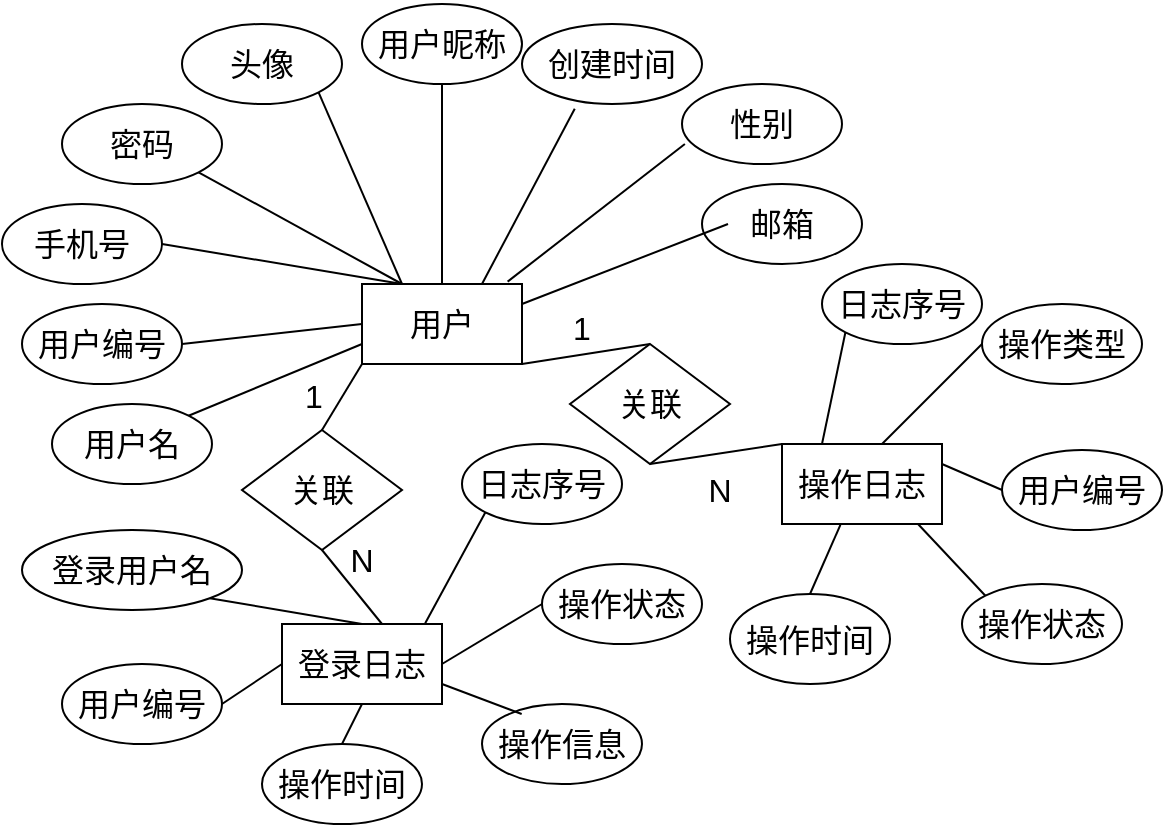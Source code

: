 <mxfile version="27.0.3">
  <diagram name="第 1 页" id="UOeoibRbhjmOYeLTfaUz">
    <mxGraphModel dx="1500" dy="826" grid="1" gridSize="10" guides="1" tooltips="1" connect="1" arrows="1" fold="1" page="1" pageScale="1" pageWidth="827" pageHeight="1169" math="0" shadow="0">
      <root>
        <mxCell id="0" />
        <mxCell id="1" parent="0" />
        <mxCell id="f1lzfsfmmCIylhkY9Uj2-1" value="&lt;font style=&quot;font-size: 16px;&quot;&gt;操作日志&lt;/font&gt;" style="rounded=0;whiteSpace=wrap;html=1;" parent="1" vertex="1">
          <mxGeometry x="440" y="380" width="80" height="40" as="geometry" />
        </mxCell>
        <mxCell id="f1lzfsfmmCIylhkY9Uj2-5" value="&lt;font style=&quot;font-size: 16px;&quot;&gt;登录日志&lt;/font&gt;" style="rounded=0;whiteSpace=wrap;html=1;" parent="1" vertex="1">
          <mxGeometry x="190" y="470" width="80" height="40" as="geometry" />
        </mxCell>
        <mxCell id="f1lzfsfmmCIylhkY9Uj2-6" value="&lt;font style=&quot;font-size: 16px;&quot;&gt;用户&lt;/font&gt;" style="rounded=0;whiteSpace=wrap;html=1;" parent="1" vertex="1">
          <mxGeometry x="230" y="300" width="80" height="40" as="geometry" />
        </mxCell>
        <mxCell id="f1lzfsfmmCIylhkY9Uj2-11" value="&lt;p class=&quot;MsoNormal&quot;&gt;&lt;font face=&quot;Helvetica&quot; style=&quot;font-size: 16px;&quot;&gt;用户编号&lt;/font&gt;&lt;/p&gt;" style="ellipse;whiteSpace=wrap;html=1;" parent="1" vertex="1">
          <mxGeometry x="60" y="310" width="80" height="40" as="geometry" />
        </mxCell>
        <mxCell id="f1lzfsfmmCIylhkY9Uj2-12" value="&lt;p class=&quot;MsoNormal&quot;&gt;&lt;font face=&quot;Helvetica&quot; style=&quot;font-size: 16px;&quot;&gt;用户昵称&lt;/font&gt;&lt;/p&gt;" style="ellipse;whiteSpace=wrap;html=1;" parent="1" vertex="1">
          <mxGeometry x="230" y="160" width="80" height="40" as="geometry" />
        </mxCell>
        <mxCell id="f1lzfsfmmCIylhkY9Uj2-13" value="&lt;p class=&quot;MsoNormal&quot;&gt;&lt;font face=&quot;Helvetica&quot; style=&quot;font-size: 16px;&quot;&gt;用户名&lt;/font&gt;&lt;/p&gt;" style="ellipse;whiteSpace=wrap;html=1;" parent="1" vertex="1">
          <mxGeometry x="75" y="360" width="80" height="40" as="geometry" />
        </mxCell>
        <mxCell id="f1lzfsfmmCIylhkY9Uj2-14" value="&lt;p class=&quot;MsoNormal&quot;&gt;&lt;font face=&quot;Helvetica&quot; style=&quot;font-size: 16px;&quot;&gt;邮箱&lt;/font&gt;&lt;/p&gt;" style="ellipse;whiteSpace=wrap;html=1;" parent="1" vertex="1">
          <mxGeometry x="400" y="250" width="80" height="40" as="geometry" />
        </mxCell>
        <mxCell id="f1lzfsfmmCIylhkY9Uj2-15" value="&lt;p class=&quot;MsoNormal&quot;&gt;&lt;font face=&quot;Helvetica&quot; style=&quot;font-size: 16px;&quot;&gt;密码&lt;/font&gt;&lt;/p&gt;" style="ellipse;whiteSpace=wrap;html=1;" parent="1" vertex="1">
          <mxGeometry x="80" y="210" width="80" height="40" as="geometry" />
        </mxCell>
        <mxCell id="f1lzfsfmmCIylhkY9Uj2-16" value="&lt;p class=&quot;MsoNormal&quot;&gt;&lt;font style=&quot;font-size: 16px;&quot;&gt;手机号&lt;/font&gt;&lt;/p&gt;" style="ellipse;whiteSpace=wrap;html=1;" parent="1" vertex="1">
          <mxGeometry x="50" y="260" width="80" height="40" as="geometry" />
        </mxCell>
        <mxCell id="f1lzfsfmmCIylhkY9Uj2-17" value="&lt;p class=&quot;MsoNormal&quot;&gt;&lt;font face=&quot;Helvetica&quot; style=&quot;font-size: 16px;&quot;&gt;性别&lt;/font&gt;&lt;/p&gt;" style="ellipse;whiteSpace=wrap;html=1;" parent="1" vertex="1">
          <mxGeometry x="390" y="200" width="80" height="40" as="geometry" />
        </mxCell>
        <mxCell id="f1lzfsfmmCIylhkY9Uj2-18" value="&lt;p class=&quot;MsoNormal&quot;&gt;&lt;font style=&quot;font-size: 16px;&quot;&gt;头像&lt;/font&gt;&lt;/p&gt;" style="ellipse;whiteSpace=wrap;html=1;" parent="1" vertex="1">
          <mxGeometry x="140" y="170" width="80" height="40" as="geometry" />
        </mxCell>
        <mxCell id="f1lzfsfmmCIylhkY9Uj2-19" value="&lt;p class=&quot;MsoNormal&quot;&gt;&lt;font face=&quot;Helvetica&quot; style=&quot;font-size: 16px;&quot;&gt;创建时间&lt;/font&gt;&lt;/p&gt;" style="ellipse;whiteSpace=wrap;html=1;" parent="1" vertex="1">
          <mxGeometry x="310" y="170" width="90" height="40" as="geometry" />
        </mxCell>
        <mxCell id="f1lzfsfmmCIylhkY9Uj2-20" value="" style="endArrow=none;html=1;rounded=0;exitX=1;exitY=0;exitDx=0;exitDy=0;entryX=0;entryY=0.75;entryDx=0;entryDy=0;" parent="1" source="f1lzfsfmmCIylhkY9Uj2-13" target="f1lzfsfmmCIylhkY9Uj2-6" edge="1">
          <mxGeometry width="50" height="50" relative="1" as="geometry">
            <mxPoint x="160" y="390" as="sourcePoint" />
            <mxPoint x="210" y="340" as="targetPoint" />
          </mxGeometry>
        </mxCell>
        <mxCell id="f1lzfsfmmCIylhkY9Uj2-21" value="" style="endArrow=none;html=1;rounded=0;entryX=1;entryY=0.25;entryDx=0;entryDy=0;" parent="1" target="f1lzfsfmmCIylhkY9Uj2-6" edge="1">
          <mxGeometry width="50" height="50" relative="1" as="geometry">
            <mxPoint x="413" y="270" as="sourcePoint" />
            <mxPoint x="250" y="350" as="targetPoint" />
          </mxGeometry>
        </mxCell>
        <mxCell id="f1lzfsfmmCIylhkY9Uj2-22" value="" style="endArrow=none;html=1;rounded=0;exitX=0.018;exitY=0.75;exitDx=0;exitDy=0;exitPerimeter=0;entryX=0.91;entryY=-0.03;entryDx=0;entryDy=0;entryPerimeter=0;" parent="1" source="f1lzfsfmmCIylhkY9Uj2-17" target="f1lzfsfmmCIylhkY9Uj2-6" edge="1">
          <mxGeometry width="50" height="50" relative="1" as="geometry">
            <mxPoint x="280" y="435" as="sourcePoint" />
            <mxPoint x="260" y="350" as="targetPoint" />
          </mxGeometry>
        </mxCell>
        <mxCell id="f1lzfsfmmCIylhkY9Uj2-23" value="" style="endArrow=none;html=1;rounded=0;exitX=1;exitY=0.5;exitDx=0;exitDy=0;entryX=0;entryY=0.5;entryDx=0;entryDy=0;" parent="1" source="f1lzfsfmmCIylhkY9Uj2-11" target="f1lzfsfmmCIylhkY9Uj2-6" edge="1">
          <mxGeometry width="50" height="50" relative="1" as="geometry">
            <mxPoint x="148" y="356" as="sourcePoint" />
            <mxPoint x="210" y="310" as="targetPoint" />
          </mxGeometry>
        </mxCell>
        <mxCell id="f1lzfsfmmCIylhkY9Uj2-24" value="" style="endArrow=none;html=1;rounded=0;entryX=0.25;entryY=0;entryDx=0;entryDy=0;exitX=1;exitY=0.5;exitDx=0;exitDy=0;" parent="1" source="f1lzfsfmmCIylhkY9Uj2-16" target="f1lzfsfmmCIylhkY9Uj2-6" edge="1">
          <mxGeometry width="50" height="50" relative="1" as="geometry">
            <mxPoint x="100" y="280" as="sourcePoint" />
            <mxPoint x="220" y="280" as="targetPoint" />
          </mxGeometry>
        </mxCell>
        <mxCell id="f1lzfsfmmCIylhkY9Uj2-25" value="" style="endArrow=none;html=1;rounded=0;exitX=1;exitY=1;exitDx=0;exitDy=0;entryX=0.25;entryY=0;entryDx=0;entryDy=0;" parent="1" source="f1lzfsfmmCIylhkY9Uj2-15" target="f1lzfsfmmCIylhkY9Uj2-6" edge="1">
          <mxGeometry width="50" height="50" relative="1" as="geometry">
            <mxPoint x="160" y="250" as="sourcePoint" />
            <mxPoint x="250" y="330" as="targetPoint" />
          </mxGeometry>
        </mxCell>
        <mxCell id="f1lzfsfmmCIylhkY9Uj2-26" value="" style="endArrow=none;html=1;rounded=0;exitX=1;exitY=1;exitDx=0;exitDy=0;entryX=0.25;entryY=0;entryDx=0;entryDy=0;" parent="1" source="f1lzfsfmmCIylhkY9Uj2-18" target="f1lzfsfmmCIylhkY9Uj2-6" edge="1">
          <mxGeometry width="50" height="50" relative="1" as="geometry">
            <mxPoint x="200" y="214" as="sourcePoint" />
            <mxPoint x="272" y="270" as="targetPoint" />
          </mxGeometry>
        </mxCell>
        <mxCell id="f1lzfsfmmCIylhkY9Uj2-27" value="" style="endArrow=none;html=1;rounded=0;exitX=0.5;exitY=1;exitDx=0;exitDy=0;entryX=0.5;entryY=0;entryDx=0;entryDy=0;" parent="1" source="f1lzfsfmmCIylhkY9Uj2-12" target="f1lzfsfmmCIylhkY9Uj2-6" edge="1">
          <mxGeometry width="50" height="50" relative="1" as="geometry">
            <mxPoint x="245" y="190" as="sourcePoint" />
            <mxPoint x="275" y="286" as="targetPoint" />
          </mxGeometry>
        </mxCell>
        <mxCell id="f1lzfsfmmCIylhkY9Uj2-28" value="" style="endArrow=none;html=1;rounded=0;exitX=0.293;exitY=1.06;exitDx=0;exitDy=0;entryX=0.75;entryY=0;entryDx=0;entryDy=0;exitPerimeter=0;" parent="1" source="f1lzfsfmmCIylhkY9Uj2-19" target="f1lzfsfmmCIylhkY9Uj2-6" edge="1">
          <mxGeometry width="50" height="50" relative="1" as="geometry">
            <mxPoint x="295" y="180" as="sourcePoint" />
            <mxPoint x="290" y="300" as="targetPoint" />
          </mxGeometry>
        </mxCell>
        <mxCell id="f1lzfsfmmCIylhkY9Uj2-83" value="&lt;span style=&quot;font-size: 16px;&quot;&gt;关联&lt;/span&gt;" style="rhombus;whiteSpace=wrap;html=1;" parent="1" vertex="1">
          <mxGeometry x="170" y="373" width="80" height="60" as="geometry" />
        </mxCell>
        <mxCell id="f1lzfsfmmCIylhkY9Uj2-85" value="&lt;font style=&quot;font-size: 16px;&quot;&gt;关联&lt;/font&gt;" style="rhombus;whiteSpace=wrap;html=1;" parent="1" vertex="1">
          <mxGeometry x="334" y="330" width="80" height="60" as="geometry" />
        </mxCell>
        <mxCell id="f1lzfsfmmCIylhkY9Uj2-87" value="" style="endArrow=none;html=1;rounded=0;entryX=1;entryY=1;entryDx=0;entryDy=0;exitX=0.5;exitY=0;exitDx=0;exitDy=0;" parent="1" source="f1lzfsfmmCIylhkY9Uj2-85" target="f1lzfsfmmCIylhkY9Uj2-6" edge="1">
          <mxGeometry width="50" height="50" relative="1" as="geometry">
            <mxPoint x="180" y="510" as="sourcePoint" />
            <mxPoint x="230" y="460" as="targetPoint" />
          </mxGeometry>
        </mxCell>
        <mxCell id="f1lzfsfmmCIylhkY9Uj2-88" value="" style="endArrow=none;html=1;rounded=0;exitX=0.5;exitY=0;exitDx=0;exitDy=0;" parent="1" source="f1lzfsfmmCIylhkY9Uj2-83" edge="1">
          <mxGeometry width="50" height="50" relative="1" as="geometry">
            <mxPoint x="180" y="510" as="sourcePoint" />
            <mxPoint x="230" y="340" as="targetPoint" />
          </mxGeometry>
        </mxCell>
        <mxCell id="f1lzfsfmmCIylhkY9Uj2-89" value="" style="endArrow=none;html=1;rounded=0;entryX=0.5;entryY=1;entryDx=0;entryDy=0;exitX=0.625;exitY=0;exitDx=0;exitDy=0;exitPerimeter=0;" parent="1" source="f1lzfsfmmCIylhkY9Uj2-5" target="f1lzfsfmmCIylhkY9Uj2-83" edge="1">
          <mxGeometry width="50" height="50" relative="1" as="geometry">
            <mxPoint x="80" y="540" as="sourcePoint" />
            <mxPoint x="130" y="490" as="targetPoint" />
          </mxGeometry>
        </mxCell>
        <mxCell id="f1lzfsfmmCIylhkY9Uj2-91" value="" style="endArrow=none;html=1;rounded=0;entryX=0.5;entryY=1;entryDx=0;entryDy=0;exitX=0;exitY=0;exitDx=0;exitDy=0;" parent="1" source="f1lzfsfmmCIylhkY9Uj2-1" target="f1lzfsfmmCIylhkY9Uj2-85" edge="1">
          <mxGeometry width="50" height="50" relative="1" as="geometry">
            <mxPoint x="130" y="635" as="sourcePoint" />
            <mxPoint x="180" y="585" as="targetPoint" />
          </mxGeometry>
        </mxCell>
        <mxCell id="f1lzfsfmmCIylhkY9Uj2-98" value="&lt;p class=&quot;MsoNormal&quot;&gt;&lt;font face=&quot;Helvetica&quot; style=&quot;font-size: 16px;&quot;&gt;用户编号&lt;/font&gt;&lt;/p&gt;" style="ellipse;whiteSpace=wrap;html=1;" parent="1" vertex="1">
          <mxGeometry x="550" y="383" width="80" height="40" as="geometry" />
        </mxCell>
        <mxCell id="f1lzfsfmmCIylhkY9Uj2-99" value="&lt;p class=&quot;MsoNormal&quot;&gt;&lt;font face=&quot;Helvetica&quot; style=&quot;font-size: 16px;&quot;&gt;操作类型&lt;/font&gt;&lt;/p&gt;" style="ellipse;whiteSpace=wrap;html=1;" parent="1" vertex="1">
          <mxGeometry x="540" y="310" width="80" height="40" as="geometry" />
        </mxCell>
        <mxCell id="f1lzfsfmmCIylhkY9Uj2-100" value="&lt;p class=&quot;MsoNormal&quot;&gt;&lt;span style=&quot;color: rgb(0, 0, 0);&quot;&gt;&lt;font face=&quot;Helvetica&quot; style=&quot;font-size: 16px;&quot;&gt;操作时间&lt;/font&gt;&lt;/span&gt;&lt;/p&gt;" style="ellipse;whiteSpace=wrap;html=1;" parent="1" vertex="1">
          <mxGeometry x="414" y="455" width="80" height="45" as="geometry" />
        </mxCell>
        <mxCell id="f1lzfsfmmCIylhkY9Uj2-101" value="&lt;p class=&quot;MsoNormal&quot;&gt;&lt;font style=&quot;font-size: 16px;&quot;&gt;操作状态&lt;/font&gt;&lt;/p&gt;" style="ellipse;whiteSpace=wrap;html=1;" parent="1" vertex="1">
          <mxGeometry x="530" y="450" width="80" height="40" as="geometry" />
        </mxCell>
        <mxCell id="f1lzfsfmmCIylhkY9Uj2-102" value="&lt;p class=&quot;MsoNormal&quot;&gt;&lt;font face=&quot;Helvetica&quot; style=&quot;font-size: 16px;&quot;&gt;日志序号&lt;/font&gt;&lt;/p&gt;" style="ellipse;whiteSpace=wrap;html=1;" parent="1" vertex="1">
          <mxGeometry x="460" y="290" width="80" height="40" as="geometry" />
        </mxCell>
        <mxCell id="f1lzfsfmmCIylhkY9Uj2-103" value="&lt;p class=&quot;MsoNormal&quot;&gt;&lt;span style=&quot;font-size: 16px;&quot;&gt;操作状态&lt;/span&gt;&lt;/p&gt;" style="ellipse;whiteSpace=wrap;html=1;" parent="1" vertex="1">
          <mxGeometry x="320" y="440" width="80" height="40" as="geometry" />
        </mxCell>
        <mxCell id="f1lzfsfmmCIylhkY9Uj2-104" value="&lt;p class=&quot;MsoNormal&quot;&gt;&lt;span style=&quot;font-size: 16px;&quot;&gt;操作信息&lt;/span&gt;&lt;/p&gt;" style="ellipse;whiteSpace=wrap;html=1;" parent="1" vertex="1">
          <mxGeometry x="290" y="510" width="80" height="40" as="geometry" />
        </mxCell>
        <mxCell id="f1lzfsfmmCIylhkY9Uj2-105" value="&lt;div&gt;&lt;font face=&quot;Helvetica&quot; style=&quot;font-size: 16px;&quot;&gt;操作时间&lt;/font&gt;&lt;/div&gt;" style="ellipse;whiteSpace=wrap;html=1;" parent="1" vertex="1">
          <mxGeometry x="180" y="530" width="80" height="40" as="geometry" />
        </mxCell>
        <mxCell id="f1lzfsfmmCIylhkY9Uj2-106" value="&lt;p class=&quot;MsoNormal&quot;&gt;&lt;span style=&quot;font-size: 16px;&quot;&gt;用户编号&lt;/span&gt;&lt;/p&gt;" style="ellipse;whiteSpace=wrap;html=1;" parent="1" vertex="1">
          <mxGeometry x="80" y="490" width="80" height="40" as="geometry" />
        </mxCell>
        <mxCell id="f1lzfsfmmCIylhkY9Uj2-107" value="&lt;p class=&quot;MsoNormal&quot;&gt;&lt;span style=&quot;font-size: 16px;&quot;&gt;登录用户名&lt;/span&gt;&lt;/p&gt;" style="ellipse;whiteSpace=wrap;html=1;" parent="1" vertex="1">
          <mxGeometry x="60" y="423" width="110" height="40" as="geometry" />
        </mxCell>
        <mxCell id="f1lzfsfmmCIylhkY9Uj2-108" value="" style="endArrow=none;html=1;rounded=0;exitX=0.25;exitY=0;exitDx=0;exitDy=0;entryX=0;entryY=1;entryDx=0;entryDy=0;" parent="1" source="f1lzfsfmmCIylhkY9Uj2-1" target="f1lzfsfmmCIylhkY9Uj2-102" edge="1">
          <mxGeometry width="50" height="50" relative="1" as="geometry">
            <mxPoint x="520" y="520" as="sourcePoint" />
            <mxPoint x="500" y="520" as="targetPoint" />
          </mxGeometry>
        </mxCell>
        <mxCell id="f1lzfsfmmCIylhkY9Uj2-109" value="" style="endArrow=none;html=1;rounded=0;exitX=0.625;exitY=0;exitDx=0;exitDy=0;entryX=0;entryY=0.5;entryDx=0;entryDy=0;exitPerimeter=0;" parent="1" source="f1lzfsfmmCIylhkY9Uj2-1" target="f1lzfsfmmCIylhkY9Uj2-99" edge="1">
          <mxGeometry width="50" height="50" relative="1" as="geometry">
            <mxPoint x="460" y="580" as="sourcePoint" />
            <mxPoint x="472" y="509" as="targetPoint" />
          </mxGeometry>
        </mxCell>
        <mxCell id="f1lzfsfmmCIylhkY9Uj2-110" value="" style="endArrow=none;html=1;rounded=0;exitX=1;exitY=0.25;exitDx=0;exitDy=0;entryX=0;entryY=0.5;entryDx=0;entryDy=0;" parent="1" source="f1lzfsfmmCIylhkY9Uj2-1" target="f1lzfsfmmCIylhkY9Uj2-98" edge="1">
          <mxGeometry width="50" height="50" relative="1" as="geometry">
            <mxPoint x="490" y="580" as="sourcePoint" />
            <mxPoint x="535" y="550" as="targetPoint" />
          </mxGeometry>
        </mxCell>
        <mxCell id="f1lzfsfmmCIylhkY9Uj2-111" value="" style="endArrow=none;html=1;rounded=0;entryX=0;entryY=0;entryDx=0;entryDy=0;" parent="1" target="f1lzfsfmmCIylhkY9Uj2-101" edge="1">
          <mxGeometry width="50" height="50" relative="1" as="geometry">
            <mxPoint x="508" y="420" as="sourcePoint" />
            <mxPoint x="480" y="790" as="targetPoint" />
          </mxGeometry>
        </mxCell>
        <mxCell id="f1lzfsfmmCIylhkY9Uj2-112" value="" style="endArrow=none;html=1;rounded=0;exitX=0.365;exitY=1.01;exitDx=0;exitDy=0;entryX=0.5;entryY=0;entryDx=0;entryDy=0;exitPerimeter=0;" parent="1" source="f1lzfsfmmCIylhkY9Uj2-1" target="f1lzfsfmmCIylhkY9Uj2-100" edge="1">
          <mxGeometry width="50" height="50" relative="1" as="geometry">
            <mxPoint x="480" y="620" as="sourcePoint" />
            <mxPoint x="540" y="800" as="targetPoint" />
          </mxGeometry>
        </mxCell>
        <mxCell id="f1lzfsfmmCIylhkY9Uj2-119" value="" style="endArrow=none;html=1;rounded=0;entryX=1;entryY=1;entryDx=0;entryDy=0;exitX=0.5;exitY=0;exitDx=0;exitDy=0;" parent="1" source="f1lzfsfmmCIylhkY9Uj2-5" target="f1lzfsfmmCIylhkY9Uj2-107" edge="1">
          <mxGeometry width="50" height="50" relative="1" as="geometry">
            <mxPoint x="520" y="520" as="sourcePoint" />
            <mxPoint x="570" y="470" as="targetPoint" />
          </mxGeometry>
        </mxCell>
        <mxCell id="f1lzfsfmmCIylhkY9Uj2-120" value="" style="endArrow=none;html=1;rounded=0;entryX=1;entryY=0.5;entryDx=0;entryDy=0;exitX=0;exitY=0.5;exitDx=0;exitDy=0;" parent="1" source="f1lzfsfmmCIylhkY9Uj2-5" target="f1lzfsfmmCIylhkY9Uj2-106" edge="1">
          <mxGeometry width="50" height="50" relative="1" as="geometry">
            <mxPoint x="200" y="490" as="sourcePoint" />
            <mxPoint x="48" y="454" as="targetPoint" />
          </mxGeometry>
        </mxCell>
        <mxCell id="f1lzfsfmmCIylhkY9Uj2-121" value="" style="endArrow=none;html=1;rounded=0;entryX=0.5;entryY=0;entryDx=0;entryDy=0;exitX=0.5;exitY=1;exitDx=0;exitDy=0;" parent="1" source="f1lzfsfmmCIylhkY9Uj2-5" target="f1lzfsfmmCIylhkY9Uj2-105" edge="1">
          <mxGeometry width="50" height="50" relative="1" as="geometry">
            <mxPoint x="20" y="550" as="sourcePoint" />
            <mxPoint x="-10" y="510" as="targetPoint" />
          </mxGeometry>
        </mxCell>
        <mxCell id="f1lzfsfmmCIylhkY9Uj2-122" value="" style="endArrow=none;html=1;rounded=0;entryX=0.248;entryY=0.125;entryDx=0;entryDy=0;exitX=1;exitY=0.75;exitDx=0;exitDy=0;entryPerimeter=0;" parent="1" source="f1lzfsfmmCIylhkY9Uj2-5" target="f1lzfsfmmCIylhkY9Uj2-104" edge="1">
          <mxGeometry width="50" height="50" relative="1" as="geometry">
            <mxPoint x="30" y="580" as="sourcePoint" />
            <mxPoint x="-32" y="571" as="targetPoint" />
          </mxGeometry>
        </mxCell>
        <mxCell id="f1lzfsfmmCIylhkY9Uj2-123" value="" style="endArrow=none;html=1;rounded=0;exitX=1;exitY=0.5;exitDx=0;exitDy=0;entryX=0;entryY=0.5;entryDx=0;entryDy=0;" parent="1" source="f1lzfsfmmCIylhkY9Uj2-5" target="f1lzfsfmmCIylhkY9Uj2-103" edge="1">
          <mxGeometry width="50" height="50" relative="1" as="geometry">
            <mxPoint x="40" y="580" as="sourcePoint" />
            <mxPoint x="320" y="500" as="targetPoint" />
          </mxGeometry>
        </mxCell>
        <mxCell id="f1lzfsfmmCIylhkY9Uj2-130" value="&lt;span style=&quot;font-size: 16px;&quot;&gt;N&lt;/span&gt;" style="text;html=1;align=center;verticalAlign=middle;whiteSpace=wrap;rounded=0;" parent="1" vertex="1">
          <mxGeometry x="379" y="388" width="60" height="30" as="geometry" />
        </mxCell>
        <mxCell id="f1lzfsfmmCIylhkY9Uj2-131" value="&lt;span style=&quot;font-size: 16px;&quot;&gt;1&lt;/span&gt;" style="text;html=1;align=center;verticalAlign=middle;whiteSpace=wrap;rounded=0;" parent="1" vertex="1">
          <mxGeometry x="310" y="307" width="60" height="30" as="geometry" />
        </mxCell>
        <mxCell id="f1lzfsfmmCIylhkY9Uj2-134" value="&lt;span style=&quot;font-size: 16px;&quot;&gt;1&lt;/span&gt;" style="text;html=1;align=center;verticalAlign=middle;whiteSpace=wrap;rounded=0;" parent="1" vertex="1">
          <mxGeometry x="176" y="341" width="60" height="30" as="geometry" />
        </mxCell>
        <mxCell id="f1lzfsfmmCIylhkY9Uj2-135" value="&lt;span style=&quot;font-size: 16px;&quot;&gt;N&lt;/span&gt;" style="text;html=1;align=center;verticalAlign=middle;whiteSpace=wrap;rounded=0;" parent="1" vertex="1">
          <mxGeometry x="200" y="423" width="60" height="30" as="geometry" />
        </mxCell>
        <mxCell id="0WsS2jpLeH-EfmKwtMDi-1" value="&lt;p class=&quot;MsoNormal&quot;&gt;&lt;font face=&quot;Helvetica&quot; style=&quot;font-size: 16px;&quot;&gt;日志序号&lt;/font&gt;&lt;/p&gt;" style="ellipse;whiteSpace=wrap;html=1;" vertex="1" parent="1">
          <mxGeometry x="280" y="380" width="80" height="40" as="geometry" />
        </mxCell>
        <mxCell id="0WsS2jpLeH-EfmKwtMDi-2" value="" style="endArrow=none;html=1;rounded=0;entryX=0.895;entryY=-0.01;entryDx=0;entryDy=0;exitX=0;exitY=1;exitDx=0;exitDy=0;entryPerimeter=0;" edge="1" parent="1" source="0WsS2jpLeH-EfmKwtMDi-1" target="f1lzfsfmmCIylhkY9Uj2-5">
          <mxGeometry width="50" height="50" relative="1" as="geometry">
            <mxPoint x="300" y="430" as="sourcePoint" />
            <mxPoint x="346" y="480" as="targetPoint" />
          </mxGeometry>
        </mxCell>
      </root>
    </mxGraphModel>
  </diagram>
</mxfile>
